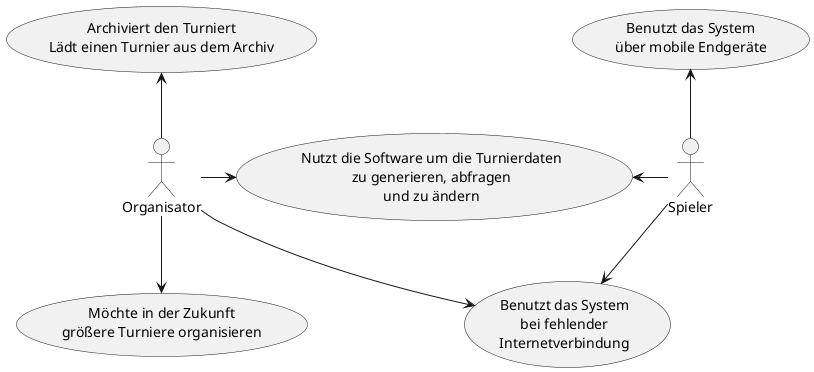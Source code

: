@startuml Use-Case-Diagram

:Organisator: -u-> (Archiviert den Turniert\nLädt einen Turnier aus dem Archiv)
:Organisator: -r-> (Nutzt die Software um die Turnierdaten\nzu generieren, abfragen\nund zu ändern)
:Spieler: -l-> (Nutzt die Software um die Turnierdaten\nzu generieren, abfragen\nund zu ändern)
:Organisator: -d-> (Möchte in der Zukunft\ngrößere Turniere organisieren)
:Organisator: -d-> (Benutzt das System\nbei fehlender\nInternetverbindung)
:Spieler: -d-> (Benutzt das System\nbei fehlender\nInternetverbindung)
:Spieler: -u-> (Benutzt das System\nüber mobile Endgeräte)


@enduml
